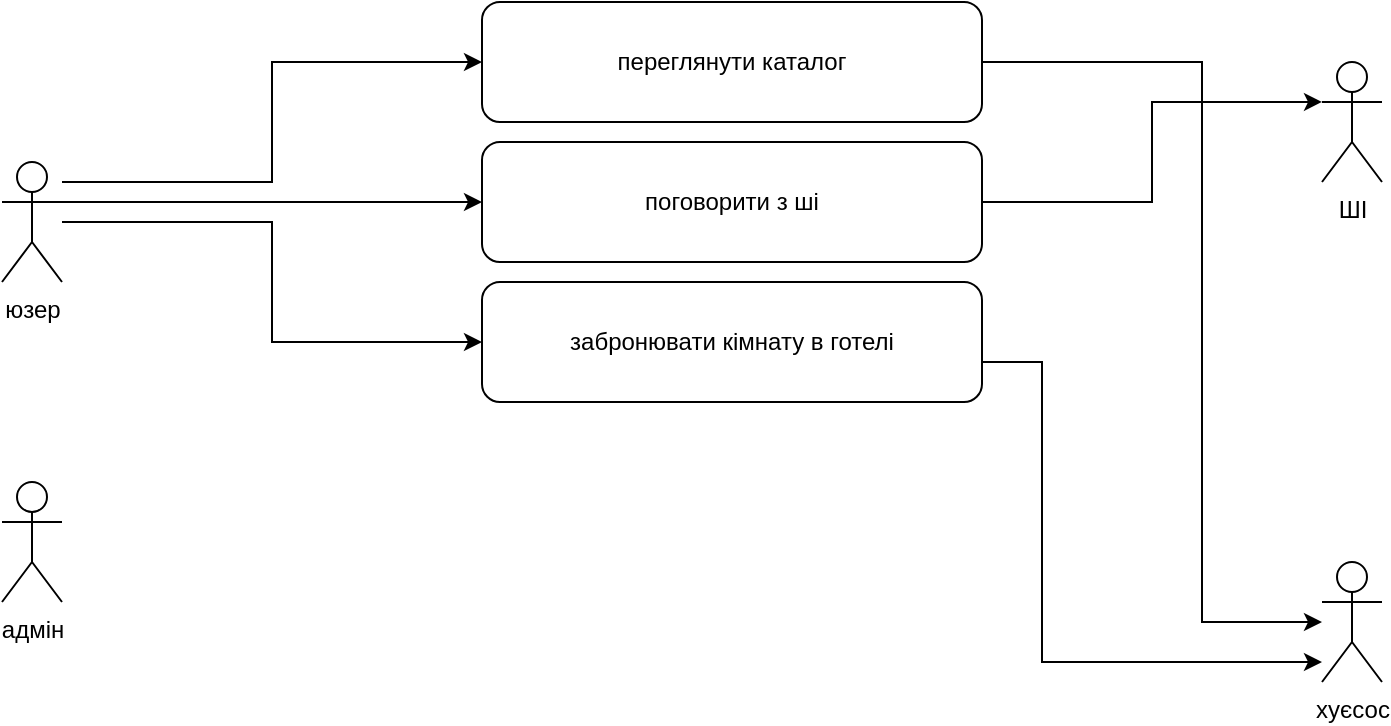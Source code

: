 <mxfile version="24.2.0" type="device">
  <diagram name="Page-1" id="15HfdXesyscBK70qmJv4">
    <mxGraphModel dx="1050" dy="566" grid="1" gridSize="10" guides="1" tooltips="1" connect="1" arrows="1" fold="1" page="1" pageScale="1" pageWidth="850" pageHeight="1100" math="0" shadow="0">
      <root>
        <mxCell id="0" />
        <mxCell id="1" parent="0" />
        <mxCell id="RaLUIaF08H_UZohIrEr6-13" style="edgeStyle=orthogonalEdgeStyle;rounded=0;orthogonalLoop=1;jettySize=auto;html=1;exitX=1;exitY=0.333;exitDx=0;exitDy=0;exitPerimeter=0;entryX=0;entryY=0.5;entryDx=0;entryDy=0;" edge="1" parent="1" source="RaLUIaF08H_UZohIrEr6-4" target="RaLUIaF08H_UZohIrEr6-6">
          <mxGeometry relative="1" as="geometry" />
        </mxCell>
        <mxCell id="RaLUIaF08H_UZohIrEr6-17" style="edgeStyle=orthogonalEdgeStyle;rounded=0;orthogonalLoop=1;jettySize=auto;html=1;entryX=0;entryY=0.5;entryDx=0;entryDy=0;" edge="1" parent="1" source="RaLUIaF08H_UZohIrEr6-4" target="RaLUIaF08H_UZohIrEr6-5">
          <mxGeometry relative="1" as="geometry" />
        </mxCell>
        <mxCell id="RaLUIaF08H_UZohIrEr6-18" style="edgeStyle=orthogonalEdgeStyle;rounded=0;orthogonalLoop=1;jettySize=auto;html=1;entryX=0;entryY=0.5;entryDx=0;entryDy=0;" edge="1" parent="1" source="RaLUIaF08H_UZohIrEr6-4" target="RaLUIaF08H_UZohIrEr6-7">
          <mxGeometry relative="1" as="geometry">
            <Array as="points">
              <mxPoint x="175" y="170" />
              <mxPoint x="175" y="110" />
            </Array>
          </mxGeometry>
        </mxCell>
        <mxCell id="RaLUIaF08H_UZohIrEr6-4" value="юзер" style="shape=umlActor;verticalLabelPosition=bottom;verticalAlign=top;html=1;outlineConnect=0;" vertex="1" parent="1">
          <mxGeometry x="40" y="160" width="30" height="60" as="geometry" />
        </mxCell>
        <mxCell id="RaLUIaF08H_UZohIrEr6-19" style="edgeStyle=orthogonalEdgeStyle;rounded=0;orthogonalLoop=1;jettySize=auto;html=1;" edge="1" parent="1" source="RaLUIaF08H_UZohIrEr6-5" target="RaLUIaF08H_UZohIrEr6-12">
          <mxGeometry relative="1" as="geometry">
            <Array as="points">
              <mxPoint x="560" y="260" />
              <mxPoint x="560" y="410" />
            </Array>
          </mxGeometry>
        </mxCell>
        <mxCell id="RaLUIaF08H_UZohIrEr6-5" value="забронювати кімнату в готелі" style="rounded=1;whiteSpace=wrap;html=1;" vertex="1" parent="1">
          <mxGeometry x="280" y="220" width="250" height="60" as="geometry" />
        </mxCell>
        <mxCell id="RaLUIaF08H_UZohIrEr6-6" value="поговорити з ші" style="rounded=1;whiteSpace=wrap;html=1;" vertex="1" parent="1">
          <mxGeometry x="280" y="150" width="250" height="60" as="geometry" />
        </mxCell>
        <mxCell id="RaLUIaF08H_UZohIrEr6-21" style="edgeStyle=orthogonalEdgeStyle;rounded=0;orthogonalLoop=1;jettySize=auto;html=1;" edge="1" parent="1" source="RaLUIaF08H_UZohIrEr6-7" target="RaLUIaF08H_UZohIrEr6-12">
          <mxGeometry relative="1" as="geometry">
            <Array as="points">
              <mxPoint x="640" y="110" />
              <mxPoint x="640" y="390" />
            </Array>
          </mxGeometry>
        </mxCell>
        <mxCell id="RaLUIaF08H_UZohIrEr6-7" value="переглянути каталог" style="rounded=1;whiteSpace=wrap;html=1;" vertex="1" parent="1">
          <mxGeometry x="280" y="80" width="250" height="60" as="geometry" />
        </mxCell>
        <mxCell id="RaLUIaF08H_UZohIrEr6-10" value="адмін" style="shape=umlActor;verticalLabelPosition=bottom;verticalAlign=top;html=1;outlineConnect=0;" vertex="1" parent="1">
          <mxGeometry x="40" y="320" width="30" height="60" as="geometry" />
        </mxCell>
        <mxCell id="RaLUIaF08H_UZohIrEr6-11" value="ШІ" style="shape=umlActor;verticalLabelPosition=bottom;verticalAlign=top;html=1;outlineConnect=0;" vertex="1" parent="1">
          <mxGeometry x="700" y="110" width="30" height="60" as="geometry" />
        </mxCell>
        <mxCell id="RaLUIaF08H_UZohIrEr6-12" value="хуєсос" style="shape=umlActor;verticalLabelPosition=bottom;verticalAlign=top;html=1;outlineConnect=0;" vertex="1" parent="1">
          <mxGeometry x="700" y="360" width="30" height="60" as="geometry" />
        </mxCell>
        <mxCell id="RaLUIaF08H_UZohIrEr6-14" style="edgeStyle=orthogonalEdgeStyle;rounded=0;orthogonalLoop=1;jettySize=auto;html=1;exitX=1;exitY=0.5;exitDx=0;exitDy=0;entryX=0;entryY=0.333;entryDx=0;entryDy=0;entryPerimeter=0;" edge="1" parent="1" source="RaLUIaF08H_UZohIrEr6-6" target="RaLUIaF08H_UZohIrEr6-11">
          <mxGeometry relative="1" as="geometry" />
        </mxCell>
      </root>
    </mxGraphModel>
  </diagram>
</mxfile>
